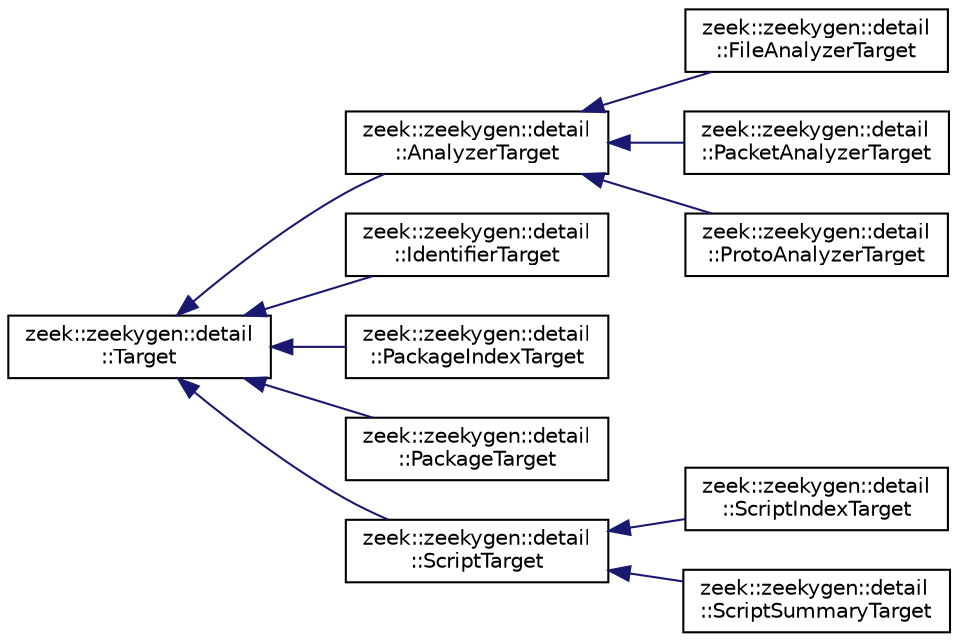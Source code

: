 digraph "Graphical Class Hierarchy"
{
 // LATEX_PDF_SIZE
  edge [fontname="Helvetica",fontsize="10",labelfontname="Helvetica",labelfontsize="10"];
  node [fontname="Helvetica",fontsize="10",shape=record];
  rankdir="LR";
  Node0 [label="zeek::zeekygen::detail\l::Target",height=0.2,width=0.4,color="black", fillcolor="white", style="filled",URL="$d8/db4/classzeek_1_1zeekygen_1_1detail_1_1Target.html",tooltip=" "];
  Node0 -> Node1 [dir="back",color="midnightblue",fontsize="10",style="solid",fontname="Helvetica"];
  Node1 [label="zeek::zeekygen::detail\l::AnalyzerTarget",height=0.2,width=0.4,color="black", fillcolor="white", style="filled",URL="$d3/dbb/classzeek_1_1zeekygen_1_1detail_1_1AnalyzerTarget.html",tooltip=" "];
  Node1 -> Node2 [dir="back",color="midnightblue",fontsize="10",style="solid",fontname="Helvetica"];
  Node2 [label="zeek::zeekygen::detail\l::FileAnalyzerTarget",height=0.2,width=0.4,color="black", fillcolor="white", style="filled",URL="$d1/db9/classzeek_1_1zeekygen_1_1detail_1_1FileAnalyzerTarget.html",tooltip=" "];
  Node1 -> Node3 [dir="back",color="midnightblue",fontsize="10",style="solid",fontname="Helvetica"];
  Node3 [label="zeek::zeekygen::detail\l::PacketAnalyzerTarget",height=0.2,width=0.4,color="black", fillcolor="white", style="filled",URL="$da/d83/classzeek_1_1zeekygen_1_1detail_1_1PacketAnalyzerTarget.html",tooltip=" "];
  Node1 -> Node4 [dir="back",color="midnightblue",fontsize="10",style="solid",fontname="Helvetica"];
  Node4 [label="zeek::zeekygen::detail\l::ProtoAnalyzerTarget",height=0.2,width=0.4,color="black", fillcolor="white", style="filled",URL="$dc/d2c/classzeek_1_1zeekygen_1_1detail_1_1ProtoAnalyzerTarget.html",tooltip=" "];
  Node0 -> Node5 [dir="back",color="midnightblue",fontsize="10",style="solid",fontname="Helvetica"];
  Node5 [label="zeek::zeekygen::detail\l::IdentifierTarget",height=0.2,width=0.4,color="black", fillcolor="white", style="filled",URL="$d5/d3b/classzeek_1_1zeekygen_1_1detail_1_1IdentifierTarget.html",tooltip=" "];
  Node0 -> Node6 [dir="back",color="midnightblue",fontsize="10",style="solid",fontname="Helvetica"];
  Node6 [label="zeek::zeekygen::detail\l::PackageIndexTarget",height=0.2,width=0.4,color="black", fillcolor="white", style="filled",URL="$d5/d29/classzeek_1_1zeekygen_1_1detail_1_1PackageIndexTarget.html",tooltip=" "];
  Node0 -> Node7 [dir="back",color="midnightblue",fontsize="10",style="solid",fontname="Helvetica"];
  Node7 [label="zeek::zeekygen::detail\l::PackageTarget",height=0.2,width=0.4,color="black", fillcolor="white", style="filled",URL="$d4/d1e/classzeek_1_1zeekygen_1_1detail_1_1PackageTarget.html",tooltip=" "];
  Node0 -> Node8 [dir="back",color="midnightblue",fontsize="10",style="solid",fontname="Helvetica"];
  Node8 [label="zeek::zeekygen::detail\l::ScriptTarget",height=0.2,width=0.4,color="black", fillcolor="white", style="filled",URL="$d9/d11/classzeek_1_1zeekygen_1_1detail_1_1ScriptTarget.html",tooltip=" "];
  Node8 -> Node9 [dir="back",color="midnightblue",fontsize="10",style="solid",fontname="Helvetica"];
  Node9 [label="zeek::zeekygen::detail\l::ScriptIndexTarget",height=0.2,width=0.4,color="black", fillcolor="white", style="filled",URL="$d8/dfe/classzeek_1_1zeekygen_1_1detail_1_1ScriptIndexTarget.html",tooltip=" "];
  Node8 -> Node10 [dir="back",color="midnightblue",fontsize="10",style="solid",fontname="Helvetica"];
  Node10 [label="zeek::zeekygen::detail\l::ScriptSummaryTarget",height=0.2,width=0.4,color="black", fillcolor="white", style="filled",URL="$d2/dc9/classzeek_1_1zeekygen_1_1detail_1_1ScriptSummaryTarget.html",tooltip=" "];
}
